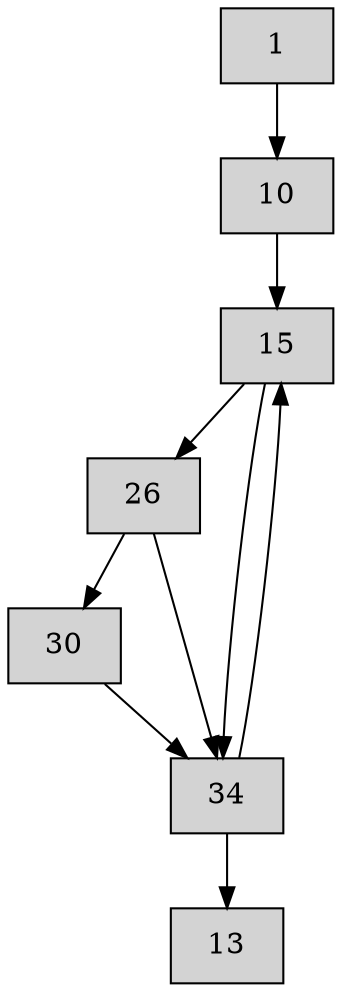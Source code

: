 digraph CFG {
    node [shape=box, style=filled];
    1 [label="1"];
    10 [label="10"];
    13 [label="13"];
    15 [label="15"];
    26 [label="26"];
    30 [label="30"];
    34 [label="34"];

    1 -> 10;
    10 -> 15;
    15 -> 26;
    15 -> 34;
    26 -> 30;
    26 -> 34;
    30 -> 34;
    34 -> 15;
    34 -> 13;
}